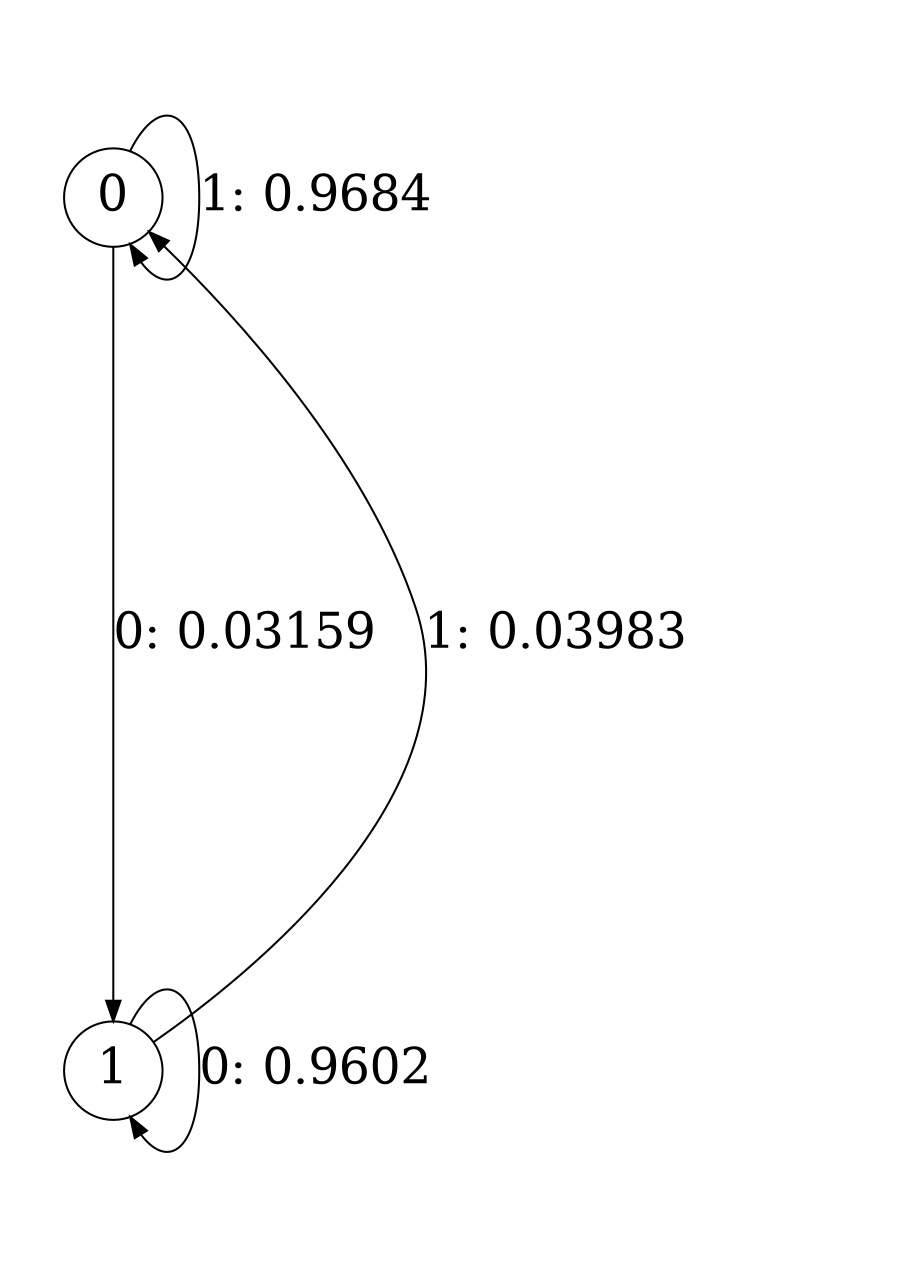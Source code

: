 digraph "ch4_both_grouped_ms_L11" {
size = "6,8.5";
ratio = "fill";
node [shape = circle];
node [fontsize = 24];
edge [fontsize = 24];
0 -> 1 [label = "0: 0.03159  "];
0 -> 0 [label = "1: 0.9684   "];
1 -> 1 [label = "0: 0.9602   "];
1 -> 0 [label = "1: 0.03983  "];
}